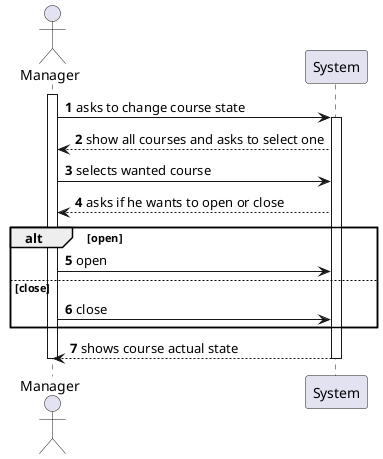 @startuml
'https://plantuml.com/sequence-diagram

autonumber
actor Manager as Actor

activate Actor
Actor -> System: asks to change course state
activate System
System--> Actor: show all courses and asks to select one
Actor -> System: selects wanted course
System --> Actor: asks if he wants to open or close
alt open
Actor -> System: open
else close
Actor -> System: close
end
System --> Actor: shows course actual state
deactivate System

deactivate Actor
@enduml